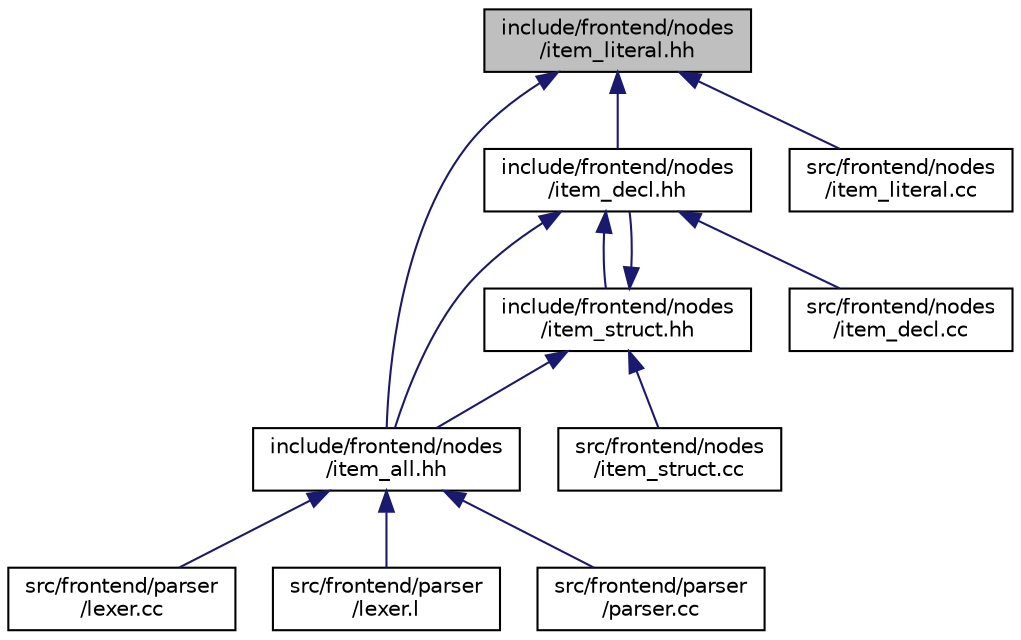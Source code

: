 digraph "include/frontend/nodes/item_literal.hh"
{
 // LATEX_PDF_SIZE
  edge [fontname="Helvetica",fontsize="10",labelfontname="Helvetica",labelfontsize="10"];
  node [fontname="Helvetica",fontsize="10",shape=record];
  Node1 [label="include/frontend/nodes\l/item_literal.hh",height=0.2,width=0.4,color="black", fillcolor="grey75", style="filled", fontcolor="black",tooltip=" "];
  Node1 -> Node2 [dir="back",color="midnightblue",fontsize="10",style="solid",fontname="Helvetica"];
  Node2 [label="include/frontend/nodes\l/item_all.hh",height=0.2,width=0.4,color="black", fillcolor="white", style="filled",URL="$item__all_8hh.html",tooltip=" "];
  Node2 -> Node3 [dir="back",color="midnightblue",fontsize="10",style="solid",fontname="Helvetica"];
  Node3 [label="src/frontend/parser\l/lexer.cc",height=0.2,width=0.4,color="black", fillcolor="white", style="filled",URL="$lexer_8cc.html",tooltip=" "];
  Node2 -> Node4 [dir="back",color="midnightblue",fontsize="10",style="solid",fontname="Helvetica"];
  Node4 [label="src/frontend/parser\l/lexer.l",height=0.2,width=0.4,color="black", fillcolor="white", style="filled",URL="$lexer_8l.html",tooltip=" "];
  Node2 -> Node5 [dir="back",color="midnightblue",fontsize="10",style="solid",fontname="Helvetica"];
  Node5 [label="src/frontend/parser\l/parser.cc",height=0.2,width=0.4,color="black", fillcolor="white", style="filled",URL="$parser_8cc.html",tooltip=" "];
  Node1 -> Node6 [dir="back",color="midnightblue",fontsize="10",style="solid",fontname="Helvetica"];
  Node6 [label="include/frontend/nodes\l/item_decl.hh",height=0.2,width=0.4,color="black", fillcolor="white", style="filled",URL="$item__decl_8hh.html",tooltip=" "];
  Node6 -> Node2 [dir="back",color="midnightblue",fontsize="10",style="solid",fontname="Helvetica"];
  Node6 -> Node7 [dir="back",color="midnightblue",fontsize="10",style="solid",fontname="Helvetica"];
  Node7 [label="include/frontend/nodes\l/item_struct.hh",height=0.2,width=0.4,color="black", fillcolor="white", style="filled",URL="$item__struct_8hh.html",tooltip=" "];
  Node7 -> Node2 [dir="back",color="midnightblue",fontsize="10",style="solid",fontname="Helvetica"];
  Node7 -> Node6 [dir="back",color="midnightblue",fontsize="10",style="solid",fontname="Helvetica"];
  Node7 -> Node8 [dir="back",color="midnightblue",fontsize="10",style="solid",fontname="Helvetica"];
  Node8 [label="src/frontend/nodes\l/item_struct.cc",height=0.2,width=0.4,color="black", fillcolor="white", style="filled",URL="$item__struct_8cc.html",tooltip=" "];
  Node6 -> Node9 [dir="back",color="midnightblue",fontsize="10",style="solid",fontname="Helvetica"];
  Node9 [label="src/frontend/nodes\l/item_decl.cc",height=0.2,width=0.4,color="black", fillcolor="white", style="filled",URL="$item__decl_8cc.html",tooltip=" "];
  Node1 -> Node10 [dir="back",color="midnightblue",fontsize="10",style="solid",fontname="Helvetica"];
  Node10 [label="src/frontend/nodes\l/item_literal.cc",height=0.2,width=0.4,color="black", fillcolor="white", style="filled",URL="$item__literal_8cc.html",tooltip=" "];
}
